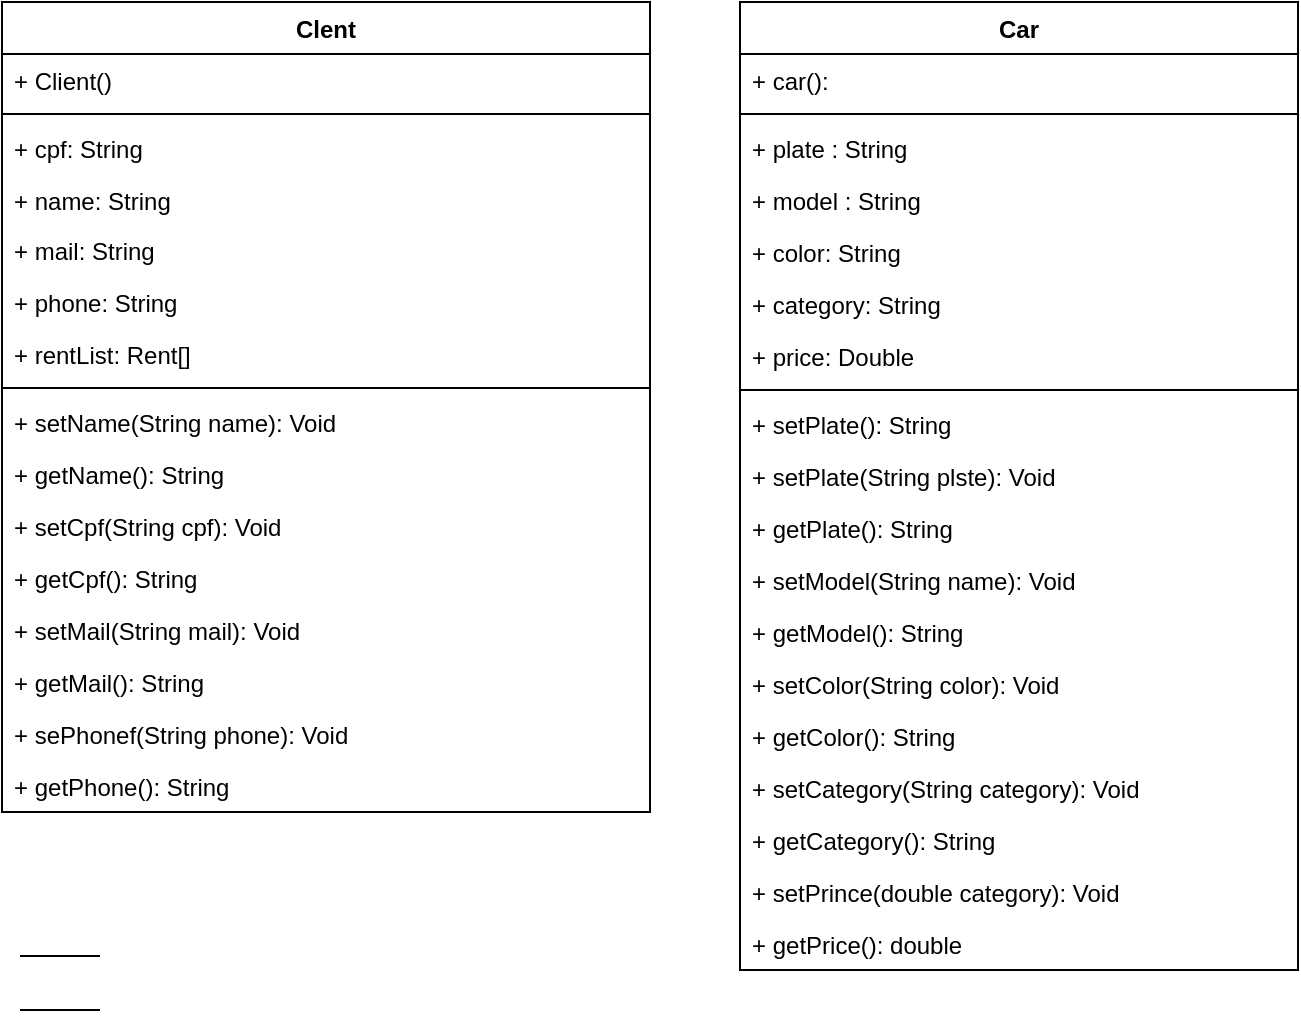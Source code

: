 <mxfile version="10.6.0" type="device"><diagram id="PS8kfTNQovWrdGtW_4Sw" name="Page-1"><mxGraphModel dx="1931" dy="1363" grid="1" gridSize="9" guides="1" tooltips="1" connect="1" arrows="1" fold="1" page="1" pageScale="1" pageWidth="1169" pageHeight="827" math="0" shadow="0"><root><mxCell id="0"/><mxCell id="1" parent="0"/><mxCell id="H4QqwqqzJtwFfmPN_8l4-1" value="Clent&#10;&#10;" style="swimlane;fontStyle=1;align=center;verticalAlign=top;childLayout=stackLayout;horizontal=1;startSize=26;horizontalStack=0;resizeParent=1;resizeParentMax=0;resizeLast=0;collapsible=1;marginBottom=0;" parent="1" vertex="1"><mxGeometry x="-135" y="-86" width="324" height="405" as="geometry"><mxRectangle x="20" y="20" width="90" height="26" as="alternateBounds"/></mxGeometry></mxCell><mxCell id="qTqeli81Wh0x7J8ji0g_-35" value="+ Client()" style="text;strokeColor=none;fillColor=none;align=left;verticalAlign=top;spacingLeft=4;spacingRight=4;overflow=hidden;rotatable=0;points=[[0,0.5],[1,0.5]];portConstraint=eastwest;" vertex="1" parent="H4QqwqqzJtwFfmPN_8l4-1"><mxGeometry y="26" width="324" height="26" as="geometry"/></mxCell><mxCell id="qTqeli81Wh0x7J8ji0g_-33" value="" style="line;strokeWidth=1;fillColor=none;align=left;verticalAlign=middle;spacingTop=-1;spacingLeft=3;spacingRight=3;rotatable=0;labelPosition=right;points=[];portConstraint=eastwest;" vertex="1" parent="H4QqwqqzJtwFfmPN_8l4-1"><mxGeometry y="52" width="324" height="8" as="geometry"/></mxCell><mxCell id="imDwDPGIzcUHvp9gQwxU-1" value="+ cpf: String" style="text;strokeColor=none;fillColor=none;align=left;verticalAlign=top;spacingLeft=4;spacingRight=4;overflow=hidden;rotatable=0;points=[[0,0.5],[1,0.5]];portConstraint=eastwest;" parent="H4QqwqqzJtwFfmPN_8l4-1" vertex="1"><mxGeometry y="60" width="324" height="26" as="geometry"/></mxCell><mxCell id="H4QqwqqzJtwFfmPN_8l4-5" value="+ name: String" style="text;strokeColor=none;fillColor=none;align=left;verticalAlign=top;spacingLeft=4;spacingRight=4;overflow=hidden;rotatable=0;points=[[0,0.5],[1,0.5]];portConstraint=eastwest;" parent="H4QqwqqzJtwFfmPN_8l4-1" vertex="1"><mxGeometry y="86" width="324" height="25" as="geometry"/></mxCell><mxCell id="imDwDPGIzcUHvp9gQwxU-2" value="+ mail: String" style="text;strokeColor=none;fillColor=none;align=left;verticalAlign=top;spacingLeft=4;spacingRight=4;overflow=hidden;rotatable=0;points=[[0,0.5],[1,0.5]];portConstraint=eastwest;" parent="H4QqwqqzJtwFfmPN_8l4-1" vertex="1"><mxGeometry y="111" width="324" height="26" as="geometry"/></mxCell><mxCell id="imDwDPGIzcUHvp9gQwxU-20" value="+ phone: String" style="text;strokeColor=none;fillColor=none;align=left;verticalAlign=top;spacingLeft=4;spacingRight=4;overflow=hidden;rotatable=0;points=[[0,0.5],[1,0.5]];portConstraint=eastwest;" parent="H4QqwqqzJtwFfmPN_8l4-1" vertex="1"><mxGeometry y="137" width="324" height="26" as="geometry"/></mxCell><mxCell id="imDwDPGIzcUHvp9gQwxU-3" value="+ rentList: Rent[]" style="text;strokeColor=none;fillColor=none;align=left;verticalAlign=top;spacingLeft=4;spacingRight=4;overflow=hidden;rotatable=0;points=[[0,0.5],[1,0.5]];portConstraint=eastwest;" parent="H4QqwqqzJtwFfmPN_8l4-1" vertex="1"><mxGeometry y="163" width="324" height="26" as="geometry"/></mxCell><mxCell id="H4QqwqqzJtwFfmPN_8l4-3" value="" style="line;strokeWidth=1;fillColor=none;align=left;verticalAlign=middle;spacingTop=-1;spacingLeft=3;spacingRight=3;rotatable=0;labelPosition=right;points=[];portConstraint=eastwest;" parent="H4QqwqqzJtwFfmPN_8l4-1" vertex="1"><mxGeometry y="189" width="324" height="8" as="geometry"/></mxCell><mxCell id="H4QqwqqzJtwFfmPN_8l4-4" value="+ setName(String name): Void" style="text;strokeColor=none;fillColor=none;align=left;verticalAlign=top;spacingLeft=4;spacingRight=4;overflow=hidden;rotatable=0;points=[[0,0.5],[1,0.5]];portConstraint=eastwest;" parent="H4QqwqqzJtwFfmPN_8l4-1" vertex="1"><mxGeometry y="197" width="324" height="26" as="geometry"/></mxCell><mxCell id="imDwDPGIzcUHvp9gQwxU-8" value="+ getName(): String" style="text;strokeColor=none;fillColor=none;align=left;verticalAlign=top;spacingLeft=4;spacingRight=4;overflow=hidden;rotatable=0;points=[[0,0.5],[1,0.5]];portConstraint=eastwest;" parent="H4QqwqqzJtwFfmPN_8l4-1" vertex="1"><mxGeometry y="223" width="324" height="26" as="geometry"/></mxCell><mxCell id="imDwDPGIzcUHvp9gQwxU-13" value="+ setCpf(String cpf): Void" style="text;strokeColor=none;fillColor=none;align=left;verticalAlign=top;spacingLeft=4;spacingRight=4;overflow=hidden;rotatable=0;points=[[0,0.5],[1,0.5]];portConstraint=eastwest;" parent="H4QqwqqzJtwFfmPN_8l4-1" vertex="1"><mxGeometry y="249" width="324" height="26" as="geometry"/></mxCell><mxCell id="imDwDPGIzcUHvp9gQwxU-9" value="+ getCpf(): String" style="text;strokeColor=none;fillColor=none;align=left;verticalAlign=top;spacingLeft=4;spacingRight=4;overflow=hidden;rotatable=0;points=[[0,0.5],[1,0.5]];portConstraint=eastwest;" parent="H4QqwqqzJtwFfmPN_8l4-1" vertex="1"><mxGeometry y="275" width="324" height="26" as="geometry"/></mxCell><mxCell id="imDwDPGIzcUHvp9gQwxU-16" value="+ setMail(String mail): Void" style="text;strokeColor=none;fillColor=none;align=left;verticalAlign=top;spacingLeft=4;spacingRight=4;overflow=hidden;rotatable=0;points=[[0,0.5],[1,0.5]];portConstraint=eastwest;" parent="H4QqwqqzJtwFfmPN_8l4-1" vertex="1"><mxGeometry y="301" width="324" height="26" as="geometry"/></mxCell><mxCell id="imDwDPGIzcUHvp9gQwxU-17" value="+ getMail(): String" style="text;strokeColor=none;fillColor=none;align=left;verticalAlign=top;spacingLeft=4;spacingRight=4;overflow=hidden;rotatable=0;points=[[0,0.5],[1,0.5]];portConstraint=eastwest;" parent="H4QqwqqzJtwFfmPN_8l4-1" vertex="1"><mxGeometry y="327" width="324" height="26" as="geometry"/></mxCell><mxCell id="imDwDPGIzcUHvp9gQwxU-18" value="+ sePhonef(String phone): Void" style="text;strokeColor=none;fillColor=none;align=left;verticalAlign=top;spacingLeft=4;spacingRight=4;overflow=hidden;rotatable=0;points=[[0,0.5],[1,0.5]];portConstraint=eastwest;" parent="H4QqwqqzJtwFfmPN_8l4-1" vertex="1"><mxGeometry y="353" width="324" height="26" as="geometry"/></mxCell><mxCell id="imDwDPGIzcUHvp9gQwxU-19" value="+ getPhone(): String" style="text;strokeColor=none;fillColor=none;align=left;verticalAlign=top;spacingLeft=4;spacingRight=4;overflow=hidden;rotatable=0;points=[[0,0.5],[1,0.5]];portConstraint=eastwest;" parent="H4QqwqqzJtwFfmPN_8l4-1" vertex="1"><mxGeometry y="379" width="324" height="26" as="geometry"/></mxCell><mxCell id="qTqeli81Wh0x7J8ji0g_-1" value="Car" style="swimlane;fontStyle=1;align=center;verticalAlign=top;childLayout=stackLayout;horizontal=1;startSize=26;horizontalStack=0;resizeParent=1;resizeParentMax=0;resizeLast=0;collapsible=1;marginBottom=0;" vertex="1" parent="1"><mxGeometry x="234" y="-86" width="279" height="484" as="geometry"/></mxCell><mxCell id="qTqeli81Wh0x7J8ji0g_-2" value="+ car():" style="text;strokeColor=none;fillColor=none;align=left;verticalAlign=top;spacingLeft=4;spacingRight=4;overflow=hidden;rotatable=0;points=[[0,0.5],[1,0.5]];portConstraint=eastwest;" vertex="1" parent="qTqeli81Wh0x7J8ji0g_-1"><mxGeometry y="26" width="279" height="26" as="geometry"/></mxCell><mxCell id="qTqeli81Wh0x7J8ji0g_-38" value="" style="line;strokeWidth=1;fillColor=none;align=left;verticalAlign=middle;spacingTop=-1;spacingLeft=3;spacingRight=3;rotatable=0;labelPosition=right;points=[];portConstraint=eastwest;" vertex="1" parent="qTqeli81Wh0x7J8ji0g_-1"><mxGeometry y="52" width="279" height="8" as="geometry"/></mxCell><mxCell id="qTqeli81Wh0x7J8ji0g_-36" value="+ plate : String" style="text;strokeColor=none;fillColor=none;align=left;verticalAlign=top;spacingLeft=4;spacingRight=4;overflow=hidden;rotatable=0;points=[[0,0.5],[1,0.5]];portConstraint=eastwest;" vertex="1" parent="qTqeli81Wh0x7J8ji0g_-1"><mxGeometry y="60" width="279" height="26" as="geometry"/></mxCell><mxCell id="qTqeli81Wh0x7J8ji0g_-5" value="+ model : String" style="text;strokeColor=none;fillColor=none;align=left;verticalAlign=top;spacingLeft=4;spacingRight=4;overflow=hidden;rotatable=0;points=[[0,0.5],[1,0.5]];portConstraint=eastwest;" vertex="1" parent="qTqeli81Wh0x7J8ji0g_-1"><mxGeometry y="86" width="279" height="26" as="geometry"/></mxCell><mxCell id="qTqeli81Wh0x7J8ji0g_-6" value="+ color: String" style="text;strokeColor=none;fillColor=none;align=left;verticalAlign=top;spacingLeft=4;spacingRight=4;overflow=hidden;rotatable=0;points=[[0,0.5],[1,0.5]];portConstraint=eastwest;" vertex="1" parent="qTqeli81Wh0x7J8ji0g_-1"><mxGeometry y="112" width="279" height="26" as="geometry"/></mxCell><mxCell id="qTqeli81Wh0x7J8ji0g_-7" value="+ category: String" style="text;strokeColor=none;fillColor=none;align=left;verticalAlign=top;spacingLeft=4;spacingRight=4;overflow=hidden;rotatable=0;points=[[0,0.5],[1,0.5]];portConstraint=eastwest;" vertex="1" parent="qTqeli81Wh0x7J8ji0g_-1"><mxGeometry y="138" width="279" height="26" as="geometry"/></mxCell><mxCell id="qTqeli81Wh0x7J8ji0g_-29" value="+ price: Double" style="text;strokeColor=none;fillColor=none;align=left;verticalAlign=top;spacingLeft=4;spacingRight=4;overflow=hidden;rotatable=0;points=[[0,0.5],[1,0.5]];portConstraint=eastwest;" vertex="1" parent="qTqeli81Wh0x7J8ji0g_-1"><mxGeometry y="164" width="279" height="26" as="geometry"/></mxCell><mxCell id="qTqeli81Wh0x7J8ji0g_-3" value="" style="line;strokeWidth=1;fillColor=none;align=left;verticalAlign=middle;spacingTop=-1;spacingLeft=3;spacingRight=3;rotatable=0;labelPosition=right;points=[];portConstraint=eastwest;" vertex="1" parent="qTqeli81Wh0x7J8ji0g_-1"><mxGeometry y="190" width="279" height="8" as="geometry"/></mxCell><mxCell id="qTqeli81Wh0x7J8ji0g_-4" value="+ setPlate(): String" style="text;strokeColor=none;fillColor=none;align=left;verticalAlign=top;spacingLeft=4;spacingRight=4;overflow=hidden;rotatable=0;points=[[0,0.5],[1,0.5]];portConstraint=eastwest;" vertex="1" parent="qTqeli81Wh0x7J8ji0g_-1"><mxGeometry y="198" width="279" height="26" as="geometry"/></mxCell><mxCell id="qTqeli81Wh0x7J8ji0g_-21" value="+ setPlate(String plste): Void" style="text;strokeColor=none;fillColor=none;align=left;verticalAlign=top;spacingLeft=4;spacingRight=4;overflow=hidden;rotatable=0;points=[[0,0.5],[1,0.5]];portConstraint=eastwest;" vertex="1" parent="qTqeli81Wh0x7J8ji0g_-1"><mxGeometry y="224" width="279" height="26" as="geometry"/></mxCell><mxCell id="qTqeli81Wh0x7J8ji0g_-8" value="+ getPlate(): String" style="text;strokeColor=none;fillColor=none;align=left;verticalAlign=top;spacingLeft=4;spacingRight=4;overflow=hidden;rotatable=0;points=[[0,0.5],[1,0.5]];portConstraint=eastwest;" vertex="1" parent="qTqeli81Wh0x7J8ji0g_-1"><mxGeometry y="250" width="279" height="26" as="geometry"/></mxCell><mxCell id="qTqeli81Wh0x7J8ji0g_-22" value="+ setModel(String name): Void" style="text;strokeColor=none;fillColor=none;align=left;verticalAlign=top;spacingLeft=4;spacingRight=4;overflow=hidden;rotatable=0;points=[[0,0.5],[1,0.5]];portConstraint=eastwest;" vertex="1" parent="qTqeli81Wh0x7J8ji0g_-1"><mxGeometry y="276" width="279" height="26" as="geometry"/></mxCell><mxCell id="qTqeli81Wh0x7J8ji0g_-26" value="+ getModel(): String" style="text;strokeColor=none;fillColor=none;align=left;verticalAlign=top;spacingLeft=4;spacingRight=4;overflow=hidden;rotatable=0;points=[[0,0.5],[1,0.5]];portConstraint=eastwest;" vertex="1" parent="qTqeli81Wh0x7J8ji0g_-1"><mxGeometry y="302" width="279" height="26" as="geometry"/></mxCell><mxCell id="qTqeli81Wh0x7J8ji0g_-9" value="+ setColor(String color): Void" style="text;strokeColor=none;fillColor=none;align=left;verticalAlign=top;spacingLeft=4;spacingRight=4;overflow=hidden;rotatable=0;points=[[0,0.5],[1,0.5]];portConstraint=eastwest;" vertex="1" parent="qTqeli81Wh0x7J8ji0g_-1"><mxGeometry y="328" width="279" height="26" as="geometry"/></mxCell><mxCell id="qTqeli81Wh0x7J8ji0g_-25" value="+ getColor(): String" style="text;strokeColor=none;fillColor=none;align=left;verticalAlign=top;spacingLeft=4;spacingRight=4;overflow=hidden;rotatable=0;points=[[0,0.5],[1,0.5]];portConstraint=eastwest;" vertex="1" parent="qTqeli81Wh0x7J8ji0g_-1"><mxGeometry y="354" width="279" height="26" as="geometry"/></mxCell><mxCell id="qTqeli81Wh0x7J8ji0g_-24" value="+ setCategory(String category): Void" style="text;strokeColor=none;fillColor=none;align=left;verticalAlign=top;spacingLeft=4;spacingRight=4;overflow=hidden;rotatable=0;points=[[0,0.5],[1,0.5]];portConstraint=eastwest;" vertex="1" parent="qTqeli81Wh0x7J8ji0g_-1"><mxGeometry y="380" width="279" height="26" as="geometry"/></mxCell><mxCell id="qTqeli81Wh0x7J8ji0g_-28" value="+ getCategory(): String" style="text;strokeColor=none;fillColor=none;align=left;verticalAlign=top;spacingLeft=4;spacingRight=4;overflow=hidden;rotatable=0;points=[[0,0.5],[1,0.5]];portConstraint=eastwest;" vertex="1" parent="qTqeli81Wh0x7J8ji0g_-1"><mxGeometry y="406" width="279" height="26" as="geometry"/></mxCell><mxCell id="qTqeli81Wh0x7J8ji0g_-30" value="+ setPrince(double category): Void" style="text;strokeColor=none;fillColor=none;align=left;verticalAlign=top;spacingLeft=4;spacingRight=4;overflow=hidden;rotatable=0;points=[[0,0.5],[1,0.5]];portConstraint=eastwest;" vertex="1" parent="qTqeli81Wh0x7J8ji0g_-1"><mxGeometry y="432" width="279" height="26" as="geometry"/></mxCell><mxCell id="qTqeli81Wh0x7J8ji0g_-31" value="+ getPrice(): double" style="text;strokeColor=none;fillColor=none;align=left;verticalAlign=top;spacingLeft=4;spacingRight=4;overflow=hidden;rotatable=0;points=[[0,0.5],[1,0.5]];portConstraint=eastwest;" vertex="1" parent="qTqeli81Wh0x7J8ji0g_-1"><mxGeometry y="458" width="279" height="26" as="geometry"/></mxCell><mxCell id="qTqeli81Wh0x7J8ji0g_-32" value="" style="line;strokeWidth=1;fillColor=none;align=left;verticalAlign=middle;spacingTop=-1;spacingLeft=3;spacingRight=3;rotatable=0;labelPosition=right;points=[];portConstraint=eastwest;" vertex="1" parent="1"><mxGeometry x="-126" y="387" width="40" height="8" as="geometry"/></mxCell><mxCell id="qTqeli81Wh0x7J8ji0g_-37" value="" style="line;strokeWidth=1;fillColor=none;align=left;verticalAlign=middle;spacingTop=-1;spacingLeft=3;spacingRight=3;rotatable=0;labelPosition=right;points=[];portConstraint=eastwest;" vertex="1" parent="1"><mxGeometry x="-126" y="414" width="40" height="8" as="geometry"/></mxCell></root></mxGraphModel></diagram></mxfile>